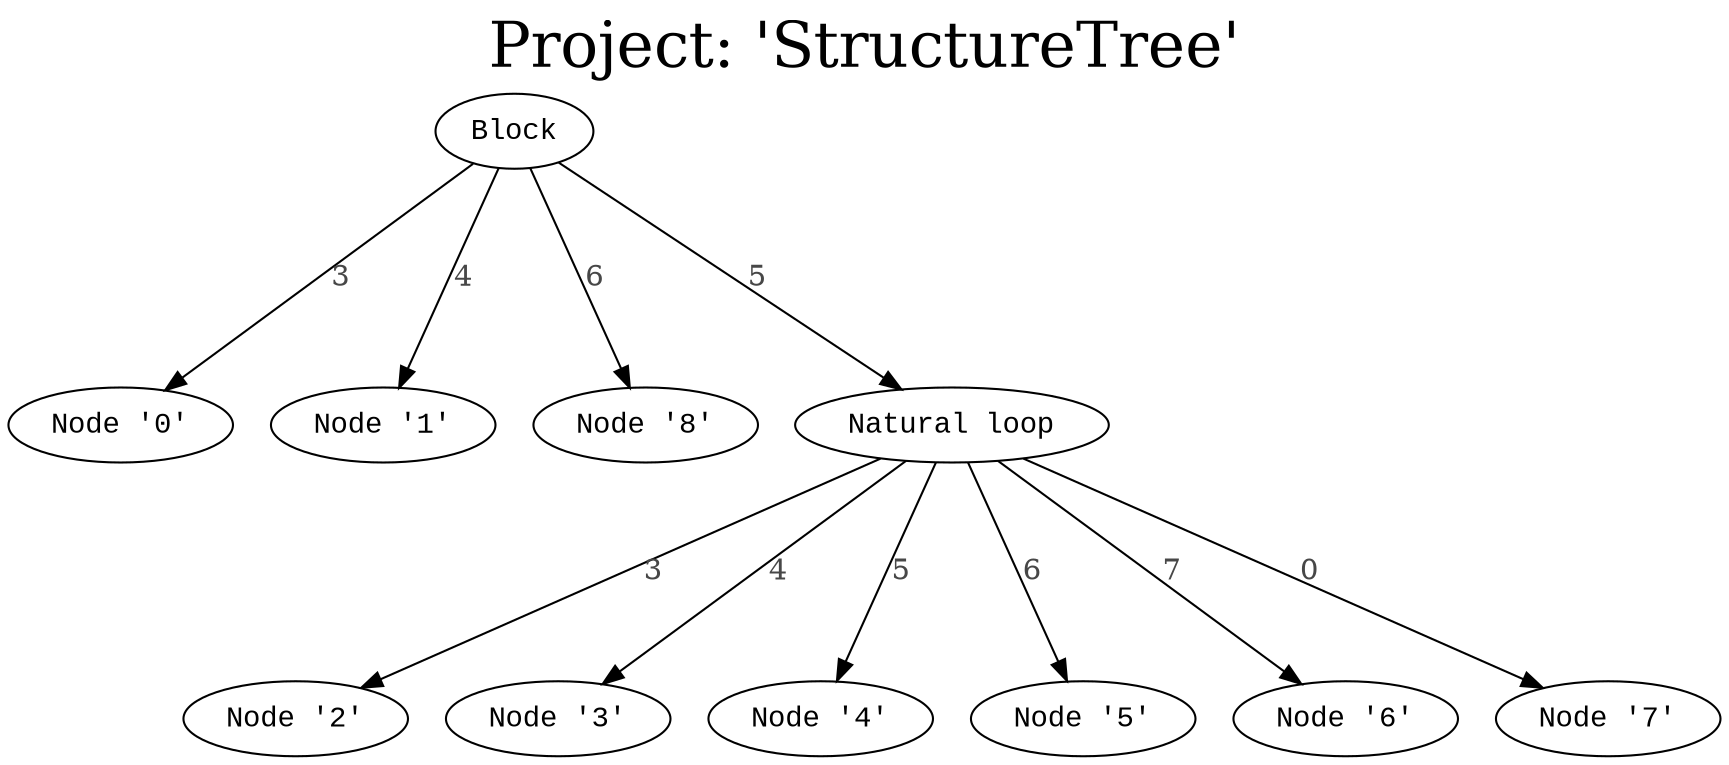      // Auto generated DOT graph.
     // Compiler .dot->.png: "dot -Tpng stree_out.dot > stree_out.png"
     // (The format was heavily insipred by Kalani Thielen's example at http://www.graphviz.org/content/psg)

     digraph G {
     compound=true;
     ranksep=1.25;
     fontsize=30;
     labelloc="t";label="Project: 'StructureTree'";
     bgcolor=white;

      "n0" [style="filled" penwidth=1 fillcolor="white" fontname="Courier New" label="Node '0'"];
      "n1" [style="filled" penwidth=1 fillcolor="white" fontname="Courier New" label="Node '1'"];
      "n2" [style="filled" penwidth=1 fillcolor="white" fontname="Courier New" label="Node '2'"];
      "n3" [style="filled" penwidth=1 fillcolor="white" fontname="Courier New" label="Node '3'"];
      "n4" [style="filled" penwidth=1 fillcolor="white" fontname="Courier New" label="Node '4'"];
      "n5" [style="filled" penwidth=1 fillcolor="white" fontname="Courier New" label="Node '5'"];
      "n6" [style="filled" penwidth=1 fillcolor="white" fontname="Courier New" label="Node '6'"];
      "n7" [style="filled" penwidth=1 fillcolor="white" fontname="Courier New" label="Node '7'"];
      "n8" [style="filled" penwidth=1 fillcolor="white" fontname="Courier New" label="Node '8'"];
      "n9" [style="filled" penwidth=1 fillcolor="white" fontname="Courier New" label="Natural loop"];
      "n10" [style="filled" penwidth=1 fillcolor="white" fontname="Courier New" label="Block"];
      n9 -> n7 [penwidth=1 fontsize=14 fontcolor="grey28" label="0"];
      n9 -> n2 [penwidth=1 fontsize=14 fontcolor="grey28" label="3"];
      n9 -> n3 [penwidth=1 fontsize=14 fontcolor="grey28" label="4"];
      n9 -> n4 [penwidth=1 fontsize=14 fontcolor="grey28" label="5"];
      n9 -> n5 [penwidth=1 fontsize=14 fontcolor="grey28" label="6"];
      n9 -> n6 [penwidth=1 fontsize=14 fontcolor="grey28" label="7"];
      n10 -> n0 [penwidth=1 fontsize=14 fontcolor="grey28" label="3"];
      n10 -> n1 [penwidth=1 fontsize=14 fontcolor="grey28" label="4"];
      n10 -> n9 [penwidth=1 fontsize=14 fontcolor="grey28" label="5"];
      n10 -> n8 [penwidth=1 fontsize=14 fontcolor="grey28" label="6"];
     }
